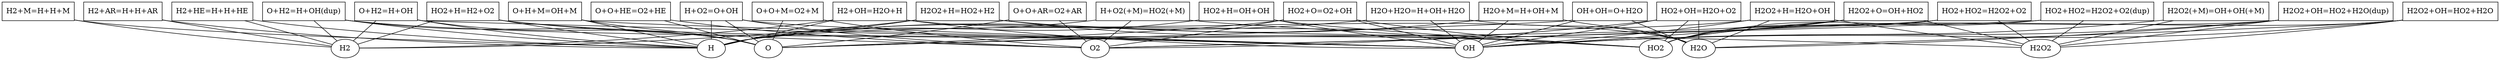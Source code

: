 digraph G {
size = "80,80"; 
"H+O2(+M)=HO2(+M)" [shape=box]; 
"H+O2(+M)=HO2(+M)" -> "H" [arrowhead=none]; 
"H+O2(+M)=HO2(+M)" [shape=box]; 
"H+O2(+M)=HO2(+M)" -> "HO2" [arrowhead=none]; 
"H+O2(+M)=HO2(+M)" [shape=box]; 
"H+O2(+M)=HO2(+M)" -> "O2" [arrowhead=none]; 
"H+O2=O+OH" [shape=box]; 
"H+O2=O+OH" -> "H" [arrowhead=none]; 
"H+O2=O+OH" [shape=box]; 
"H+O2=O+OH" -> "O" [arrowhead=none]; 
"H+O2=O+OH" [shape=box]; 
"H+O2=O+OH" -> "O2" [arrowhead=none]; 
"H+O2=O+OH" [shape=box]; 
"H+O2=O+OH" -> "OH" [arrowhead=none]; 
"H2+AR=H+H+AR" [shape=box]; 
"H2+AR=H+H+AR" -> "H" [arrowhead=none]; 
"H2+AR=H+H+AR" [shape=box]; 
"H2+AR=H+H+AR" -> "H2" [arrowhead=none]; 
"H2+HE=H+H+HE" [shape=box]; 
"H2+HE=H+H+HE" -> "H" [arrowhead=none]; 
"H2+HE=H+H+HE" [shape=box]; 
"H2+HE=H+H+HE" -> "H2" [arrowhead=none]; 
"H2+M=H+H+M" [shape=box]; 
"H2+M=H+H+M" -> "H" [arrowhead=none]; 
"H2+M=H+H+M" [shape=box]; 
"H2+M=H+H+M" -> "H2" [arrowhead=none]; 
"H2+OH=H2O+H" [shape=box]; 
"H2+OH=H2O+H" -> "H" [arrowhead=none]; 
"H2+OH=H2O+H" [shape=box]; 
"H2+OH=H2O+H" -> "H2" [arrowhead=none]; 
"H2+OH=H2O+H" [shape=box]; 
"H2+OH=H2O+H" -> "H2O" [arrowhead=none]; 
"H2+OH=H2O+H" [shape=box]; 
"H2+OH=H2O+H" -> "OH" [arrowhead=none]; 
"H2O+H2O=H+OH+H2O" [shape=box]; 
"H2O+H2O=H+OH+H2O" -> "H" [arrowhead=none]; 
"H2O+H2O=H+OH+H2O" [shape=box]; 
"H2O+H2O=H+OH+H2O" -> "H2O" [arrowhead=none]; 
"H2O+H2O=H+OH+H2O" [shape=box]; 
"H2O+H2O=H+OH+H2O" -> "OH" [arrowhead=none]; 
"H2O+M=H+OH+M" [shape=box]; 
"H2O+M=H+OH+M" -> "H" [arrowhead=none]; 
"H2O+M=H+OH+M" [shape=box]; 
"H2O+M=H+OH+M" -> "H2O" [arrowhead=none]; 
"H2O+M=H+OH+M" [shape=box]; 
"H2O+M=H+OH+M" -> "OH" [arrowhead=none]; 
"H2O2(+M)=OH+OH(+M)" [shape=box]; 
"H2O2(+M)=OH+OH(+M)" -> "H2O2" [arrowhead=none]; 
"H2O2(+M)=OH+OH(+M)" [shape=box]; 
"H2O2(+M)=OH+OH(+M)" -> "OH" [arrowhead=none]; 
"H2O2+H=H2O+OH" [shape=box]; 
"H2O2+H=H2O+OH" -> "H" [arrowhead=none]; 
"H2O2+H=H2O+OH" [shape=box]; 
"H2O2+H=H2O+OH" -> "H2O" [arrowhead=none]; 
"H2O2+H=H2O+OH" [shape=box]; 
"H2O2+H=H2O+OH" -> "H2O2" [arrowhead=none]; 
"H2O2+H=H2O+OH" [shape=box]; 
"H2O2+H=H2O+OH" -> "OH" [arrowhead=none]; 
"H2O2+H=HO2+H2" [shape=box]; 
"H2O2+H=HO2+H2" -> "H" [arrowhead=none]; 
"H2O2+H=HO2+H2" [shape=box]; 
"H2O2+H=HO2+H2" -> "H2" [arrowhead=none]; 
"H2O2+H=HO2+H2" [shape=box]; 
"H2O2+H=HO2+H2" -> "H2O2" [arrowhead=none]; 
"H2O2+H=HO2+H2" [shape=box]; 
"H2O2+H=HO2+H2" -> "HO2" [arrowhead=none]; 
"H2O2+O=OH+HO2" [shape=box]; 
"H2O2+O=OH+HO2" -> "H2O2" [arrowhead=none]; 
"H2O2+O=OH+HO2" [shape=box]; 
"H2O2+O=OH+HO2" -> "HO2" [arrowhead=none]; 
"H2O2+O=OH+HO2" [shape=box]; 
"H2O2+O=OH+HO2" -> "O" [arrowhead=none]; 
"H2O2+O=OH+HO2" [shape=box]; 
"H2O2+O=OH+HO2" -> "OH" [arrowhead=none]; 
"H2O2+OH=HO2+H2O" [shape=box]; 
"H2O2+OH=HO2+H2O" -> "H2O" [arrowhead=none]; 
"H2O2+OH=HO2+H2O" [shape=box]; 
"H2O2+OH=HO2+H2O" -> "H2O2" [arrowhead=none]; 
"H2O2+OH=HO2+H2O" [shape=box]; 
"H2O2+OH=HO2+H2O" -> "HO2" [arrowhead=none]; 
"H2O2+OH=HO2+H2O" [shape=box]; 
"H2O2+OH=HO2+H2O" -> "OH" [arrowhead=none]; 
"H2O2+OH=HO2+H2O(dup)" [shape=box]; 
"H2O2+OH=HO2+H2O(dup)" -> "H2O" [arrowhead=none]; 
"H2O2+OH=HO2+H2O(dup)" [shape=box]; 
"H2O2+OH=HO2+H2O(dup)" -> "H2O2" [arrowhead=none]; 
"H2O2+OH=HO2+H2O(dup)" [shape=box]; 
"H2O2+OH=HO2+H2O(dup)" -> "HO2" [arrowhead=none]; 
"H2O2+OH=HO2+H2O(dup)" [shape=box]; 
"H2O2+OH=HO2+H2O(dup)" -> "OH" [arrowhead=none]; 
"HO2+H=H2+O2" [shape=box]; 
"HO2+H=H2+O2" -> "H" [arrowhead=none]; 
"HO2+H=H2+O2" [shape=box]; 
"HO2+H=H2+O2" -> "H2" [arrowhead=none]; 
"HO2+H=H2+O2" [shape=box]; 
"HO2+H=H2+O2" -> "HO2" [arrowhead=none]; 
"HO2+H=H2+O2" [shape=box]; 
"HO2+H=H2+O2" -> "O2" [arrowhead=none]; 
"HO2+H=OH+OH" [shape=box]; 
"HO2+H=OH+OH" -> "H" [arrowhead=none]; 
"HO2+H=OH+OH" [shape=box]; 
"HO2+H=OH+OH" -> "HO2" [arrowhead=none]; 
"HO2+H=OH+OH" [shape=box]; 
"HO2+H=OH+OH" -> "OH" [arrowhead=none]; 
"HO2+HO2=H2O2+O2" [shape=box]; 
"HO2+HO2=H2O2+O2" -> "H2O2" [arrowhead=none]; 
"HO2+HO2=H2O2+O2" [shape=box]; 
"HO2+HO2=H2O2+O2" -> "HO2" [arrowhead=none]; 
"HO2+HO2=H2O2+O2" [shape=box]; 
"HO2+HO2=H2O2+O2" -> "O2" [arrowhead=none]; 
"HO2+HO2=H2O2+O2(dup)" [shape=box]; 
"HO2+HO2=H2O2+O2(dup)" -> "H2O2" [arrowhead=none]; 
"HO2+HO2=H2O2+O2(dup)" [shape=box]; 
"HO2+HO2=H2O2+O2(dup)" -> "HO2" [arrowhead=none]; 
"HO2+HO2=H2O2+O2(dup)" [shape=box]; 
"HO2+HO2=H2O2+O2(dup)" -> "O2" [arrowhead=none]; 
"HO2+O=O2+OH" [shape=box]; 
"HO2+O=O2+OH" -> "HO2" [arrowhead=none]; 
"HO2+O=O2+OH" [shape=box]; 
"HO2+O=O2+OH" -> "O" [arrowhead=none]; 
"HO2+O=O2+OH" [shape=box]; 
"HO2+O=O2+OH" -> "O2" [arrowhead=none]; 
"HO2+O=O2+OH" [shape=box]; 
"HO2+O=O2+OH" -> "OH" [arrowhead=none]; 
"HO2+OH=H2O+O2" [shape=box]; 
"HO2+OH=H2O+O2" -> "H2O" [arrowhead=none]; 
"HO2+OH=H2O+O2" [shape=box]; 
"HO2+OH=H2O+O2" -> "HO2" [arrowhead=none]; 
"HO2+OH=H2O+O2" [shape=box]; 
"HO2+OH=H2O+O2" -> "O2" [arrowhead=none]; 
"HO2+OH=H2O+O2" [shape=box]; 
"HO2+OH=H2O+O2" -> "OH" [arrowhead=none]; 
"O+H+M=OH+M" [shape=box]; 
"O+H+M=OH+M" -> "H" [arrowhead=none]; 
"O+H+M=OH+M" [shape=box]; 
"O+H+M=OH+M" -> "O" [arrowhead=none]; 
"O+H+M=OH+M" [shape=box]; 
"O+H+M=OH+M" -> "OH" [arrowhead=none]; 
"O+H2=H+OH" [shape=box]; 
"O+H2=H+OH" -> "H" [arrowhead=none]; 
"O+H2=H+OH" [shape=box]; 
"O+H2=H+OH" -> "H2" [arrowhead=none]; 
"O+H2=H+OH" [shape=box]; 
"O+H2=H+OH" -> "O" [arrowhead=none]; 
"O+H2=H+OH" [shape=box]; 
"O+H2=H+OH" -> "OH" [arrowhead=none]; 
"O+H2=H+OH(dup)" [shape=box]; 
"O+H2=H+OH(dup)" -> "H" [arrowhead=none]; 
"O+H2=H+OH(dup)" [shape=box]; 
"O+H2=H+OH(dup)" -> "H2" [arrowhead=none]; 
"O+H2=H+OH(dup)" [shape=box]; 
"O+H2=H+OH(dup)" -> "O" [arrowhead=none]; 
"O+H2=H+OH(dup)" [shape=box]; 
"O+H2=H+OH(dup)" -> "OH" [arrowhead=none]; 
"O+O+AR=O2+AR" [shape=box]; 
"O+O+AR=O2+AR" -> "O" [arrowhead=none]; 
"O+O+AR=O2+AR" [shape=box]; 
"O+O+AR=O2+AR" -> "O2" [arrowhead=none]; 
"O+O+HE=O2+HE" [shape=box]; 
"O+O+HE=O2+HE" -> "O" [arrowhead=none]; 
"O+O+HE=O2+HE" [shape=box]; 
"O+O+HE=O2+HE" -> "O2" [arrowhead=none]; 
"O+O+M=O2+M" [shape=box]; 
"O+O+M=O2+M" -> "O" [arrowhead=none]; 
"O+O+M=O2+M" [shape=box]; 
"O+O+M=O2+M" -> "O2" [arrowhead=none]; 
"OH+OH=O+H2O" [shape=box]; 
"OH+OH=O+H2O" -> "H2O" [arrowhead=none]; 
"OH+OH=O+H2O" [shape=box]; 
"OH+OH=O+H2O" -> "O" [arrowhead=none]; 
"OH+OH=O+H2O" [shape=box]; 
"OH+OH=O+H2O" -> "OH" [arrowhead=none]; 
}
